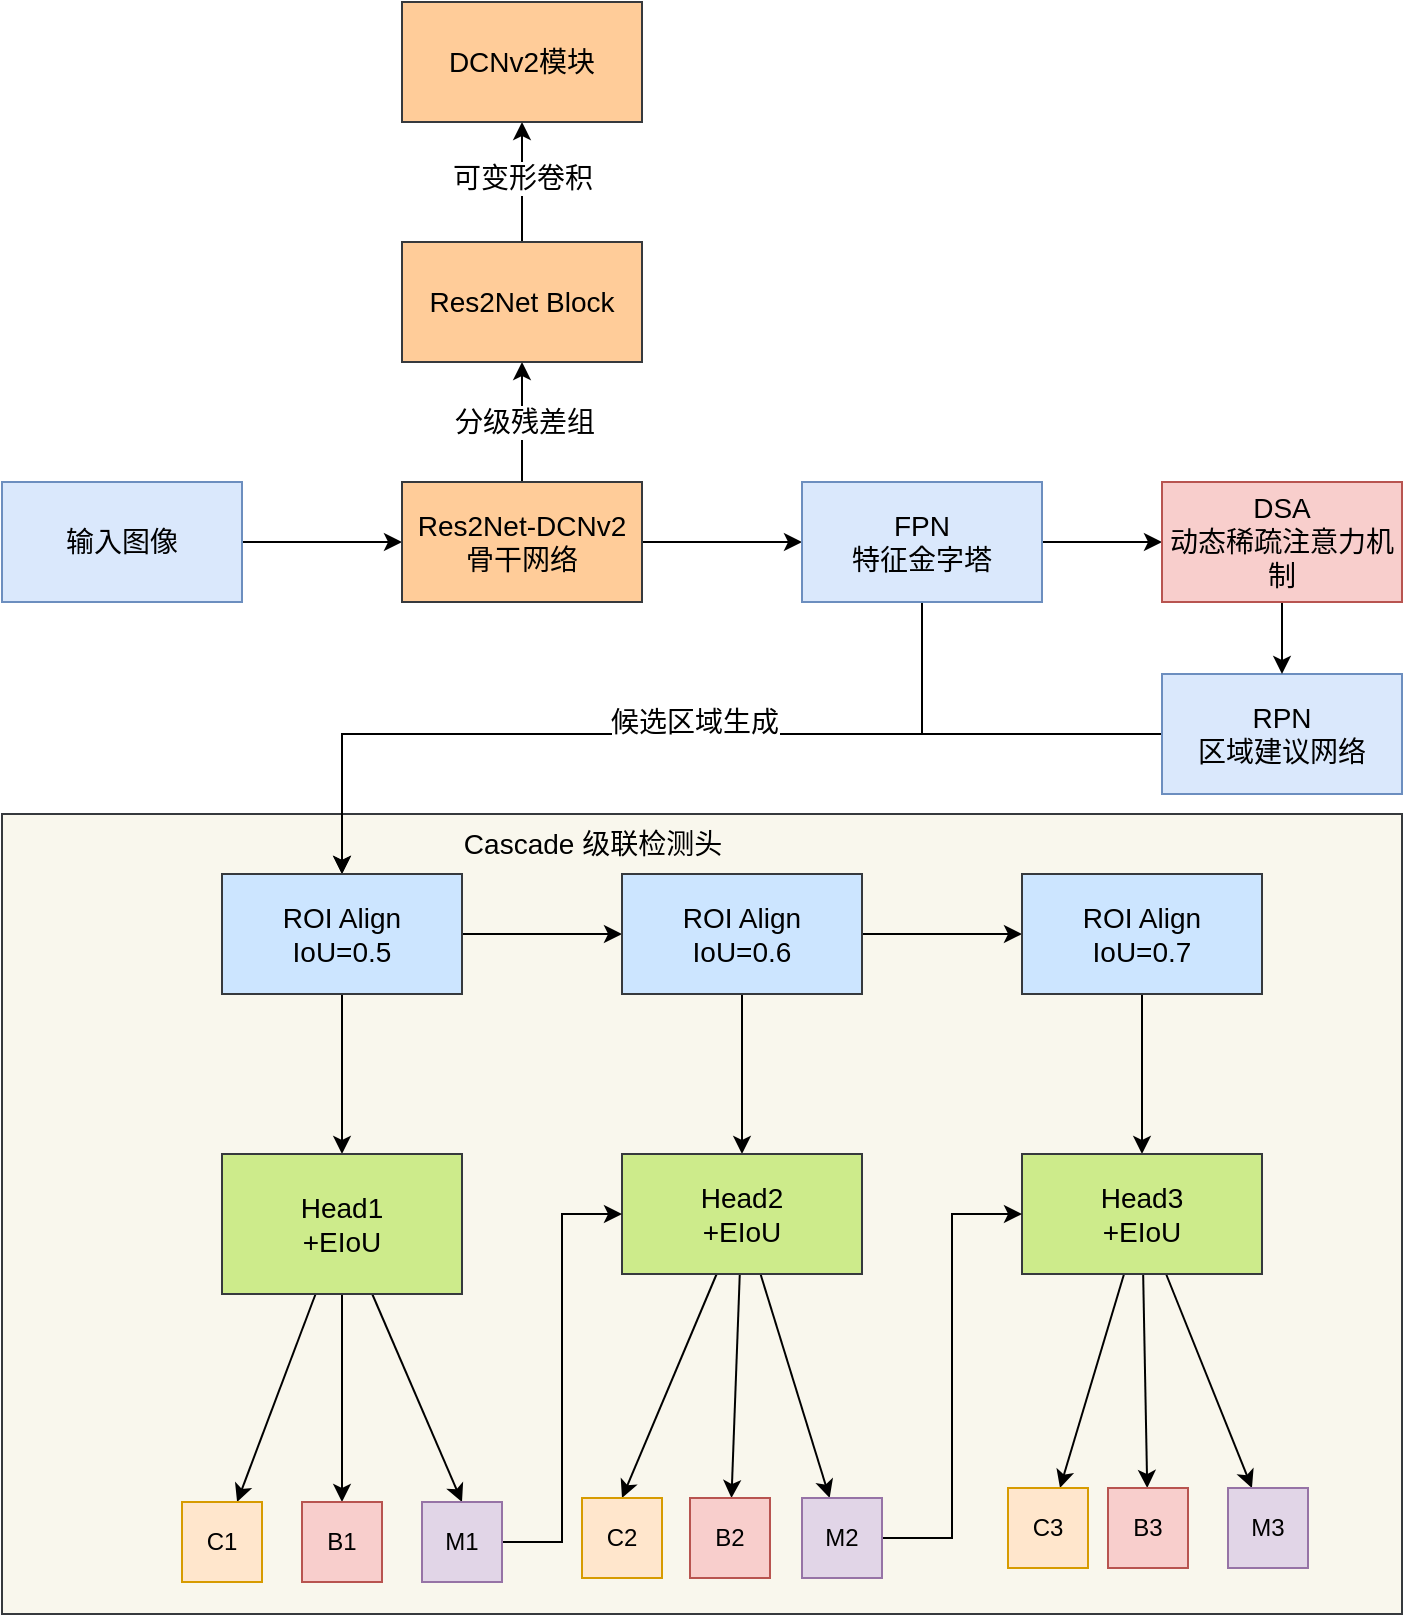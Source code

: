 <mxfile version="26.1.0">
  <diagram name="第 1 页" id="pwTGLhQy3KBG2jTaZweC">
    <mxGraphModel dx="1469" dy="1975" grid="1" gridSize="10" guides="1" tooltips="1" connect="1" arrows="1" fold="1" page="1" pageScale="1" pageWidth="827" pageHeight="1169" math="0" shadow="0">
      <root>
        <mxCell id="0" />
        <mxCell id="1" parent="0" />
        <mxCell id="lx_H__J88plKHOyba9uS-67" value="" style="rounded=0;whiteSpace=wrap;html=1;fillColor=#f9f7ed;strokeColor=#36393d;" vertex="1" parent="1">
          <mxGeometry x="80" y="360" width="700" height="400" as="geometry" />
        </mxCell>
        <mxCell id="lx_H__J88plKHOyba9uS-3" value="" style="edgeStyle=orthogonalEdgeStyle;rounded=0;orthogonalLoop=1;jettySize=auto;html=1;" edge="1" parent="1" source="lx_H__J88plKHOyba9uS-1" target="lx_H__J88plKHOyba9uS-2">
          <mxGeometry relative="1" as="geometry" />
        </mxCell>
        <mxCell id="lx_H__J88plKHOyba9uS-1" value="&lt;font style=&quot;font-size: 14px;&quot;&gt;输入图像&lt;/font&gt;" style="rounded=0;whiteSpace=wrap;html=1;fillColor=#dae8fc;strokeColor=#6c8ebf;" vertex="1" parent="1">
          <mxGeometry x="80" y="194" width="120" height="60" as="geometry" />
        </mxCell>
        <mxCell id="lx_H__J88plKHOyba9uS-5" value="" style="edgeStyle=orthogonalEdgeStyle;rounded=0;orthogonalLoop=1;jettySize=auto;html=1;" edge="1" parent="1" source="lx_H__J88plKHOyba9uS-2" target="lx_H__J88plKHOyba9uS-4">
          <mxGeometry relative="1" as="geometry" />
        </mxCell>
        <mxCell id="lx_H__J88plKHOyba9uS-6" value="&lt;font style=&quot;font-size: 14px;&quot;&gt;分级残差组&lt;/font&gt;" style="edgeLabel;html=1;align=center;verticalAlign=middle;resizable=0;points=[];" vertex="1" connectable="0" parent="lx_H__J88plKHOyba9uS-5">
          <mxGeometry x="-0.005" y="-1" relative="1" as="geometry">
            <mxPoint as="offset" />
          </mxGeometry>
        </mxCell>
        <mxCell id="lx_H__J88plKHOyba9uS-11" value="" style="edgeStyle=orthogonalEdgeStyle;rounded=0;orthogonalLoop=1;jettySize=auto;html=1;" edge="1" parent="1" source="lx_H__J88plKHOyba9uS-2" target="lx_H__J88plKHOyba9uS-10">
          <mxGeometry relative="1" as="geometry" />
        </mxCell>
        <mxCell id="lx_H__J88plKHOyba9uS-2" value="&lt;font style=&quot;font-size: 14px;&quot;&gt;Res2Net-DCNv2&lt;br&gt;骨干网络&lt;/font&gt;" style="whiteSpace=wrap;html=1;rounded=0;fillColor=#ffcc99;strokeColor=#36393d;" vertex="1" parent="1">
          <mxGeometry x="280" y="194" width="120" height="60" as="geometry" />
        </mxCell>
        <mxCell id="lx_H__J88plKHOyba9uS-8" value="" style="edgeStyle=orthogonalEdgeStyle;rounded=0;orthogonalLoop=1;jettySize=auto;html=1;" edge="1" parent="1" source="lx_H__J88plKHOyba9uS-4" target="lx_H__J88plKHOyba9uS-7">
          <mxGeometry relative="1" as="geometry" />
        </mxCell>
        <mxCell id="lx_H__J88plKHOyba9uS-9" value="&lt;font style=&quot;font-size: 14px;&quot;&gt;可变形卷积&lt;/font&gt;" style="edgeLabel;html=1;align=center;verticalAlign=middle;resizable=0;points=[];" vertex="1" connectable="0" parent="lx_H__J88plKHOyba9uS-8">
          <mxGeometry x="0.08" relative="1" as="geometry">
            <mxPoint as="offset" />
          </mxGeometry>
        </mxCell>
        <mxCell id="lx_H__J88plKHOyba9uS-4" value="&lt;font style=&quot;font-size: 14px;&quot;&gt;Res2Net Block&lt;/font&gt;" style="whiteSpace=wrap;html=1;rounded=0;fillColor=#ffcc99;strokeColor=#36393d;" vertex="1" parent="1">
          <mxGeometry x="280" y="74" width="120" height="60" as="geometry" />
        </mxCell>
        <mxCell id="lx_H__J88plKHOyba9uS-7" value="&lt;font style=&quot;font-size: 14px;&quot;&gt;DCNv2模块&lt;/font&gt;" style="whiteSpace=wrap;html=1;rounded=0;fillColor=#ffcc99;strokeColor=#36393d;" vertex="1" parent="1">
          <mxGeometry x="280" y="-46" width="120" height="60" as="geometry" />
        </mxCell>
        <mxCell id="lx_H__J88plKHOyba9uS-15" value="" style="edgeStyle=orthogonalEdgeStyle;rounded=0;orthogonalLoop=1;jettySize=auto;html=1;" edge="1" parent="1" source="lx_H__J88plKHOyba9uS-10" target="lx_H__J88plKHOyba9uS-14">
          <mxGeometry relative="1" as="geometry" />
        </mxCell>
        <mxCell id="lx_H__J88plKHOyba9uS-60" style="edgeStyle=orthogonalEdgeStyle;rounded=0;orthogonalLoop=1;jettySize=auto;html=1;" edge="1" parent="1" source="lx_H__J88plKHOyba9uS-10" target="lx_H__J88plKHOyba9uS-16">
          <mxGeometry relative="1" as="geometry">
            <Array as="points">
              <mxPoint x="540" y="320" />
              <mxPoint x="250" y="320" />
            </Array>
          </mxGeometry>
        </mxCell>
        <mxCell id="lx_H__J88plKHOyba9uS-10" value="&lt;font style=&quot;font-size: 14px;&quot;&gt;FPN&lt;br&gt;特征金字塔&lt;/font&gt;" style="whiteSpace=wrap;html=1;rounded=0;fillColor=#dae8fc;strokeColor=#6c8ebf;" vertex="1" parent="1">
          <mxGeometry x="480" y="194" width="120" height="60" as="geometry" />
        </mxCell>
        <mxCell id="lx_H__J88plKHOyba9uS-59" style="edgeStyle=orthogonalEdgeStyle;rounded=0;orthogonalLoop=1;jettySize=auto;html=1;entryX=0.5;entryY=0;entryDx=0;entryDy=0;" edge="1" parent="1" source="lx_H__J88plKHOyba9uS-12" target="lx_H__J88plKHOyba9uS-16">
          <mxGeometry relative="1" as="geometry" />
        </mxCell>
        <mxCell id="lx_H__J88plKHOyba9uS-63" value="&lt;font style=&quot;font-size: 14px;&quot;&gt;候选区域生成&lt;/font&gt;" style="edgeLabel;html=1;align=center;verticalAlign=middle;resizable=0;points=[];" vertex="1" connectable="0" parent="lx_H__J88plKHOyba9uS-59">
          <mxGeometry x="-0.023" y="-6" relative="1" as="geometry">
            <mxPoint as="offset" />
          </mxGeometry>
        </mxCell>
        <mxCell id="lx_H__J88plKHOyba9uS-12" value="&lt;font style=&quot;font-size: 14px;&quot;&gt;RPN&lt;br&gt;区域建议网络&lt;/font&gt;" style="whiteSpace=wrap;html=1;rounded=0;fillColor=#dae8fc;strokeColor=#6c8ebf;" vertex="1" parent="1">
          <mxGeometry x="660" y="290" width="120" height="60" as="geometry" />
        </mxCell>
        <mxCell id="lx_H__J88plKHOyba9uS-33" style="edgeStyle=orthogonalEdgeStyle;rounded=0;orthogonalLoop=1;jettySize=auto;html=1;entryX=0.5;entryY=0;entryDx=0;entryDy=0;" edge="1" parent="1" source="lx_H__J88plKHOyba9uS-14" target="lx_H__J88plKHOyba9uS-12">
          <mxGeometry relative="1" as="geometry" />
        </mxCell>
        <mxCell id="lx_H__J88plKHOyba9uS-14" value="&lt;font style=&quot;font-size: 14px;&quot;&gt;DSA&lt;br&gt;动态稀疏注意力机制&lt;/font&gt;" style="whiteSpace=wrap;html=1;rounded=0;fillColor=#f8cecc;strokeColor=#b85450;" vertex="1" parent="1">
          <mxGeometry x="660" y="194" width="120" height="60" as="geometry" />
        </mxCell>
        <mxCell id="lx_H__J88plKHOyba9uS-20" value="" style="edgeStyle=orthogonalEdgeStyle;rounded=0;orthogonalLoop=1;jettySize=auto;html=1;" edge="1" parent="1" source="lx_H__J88plKHOyba9uS-16" target="lx_H__J88plKHOyba9uS-19">
          <mxGeometry relative="1" as="geometry" />
        </mxCell>
        <mxCell id="lx_H__J88plKHOyba9uS-24" value="" style="edgeStyle=orthogonalEdgeStyle;rounded=0;orthogonalLoop=1;jettySize=auto;html=1;" edge="1" parent="1" source="lx_H__J88plKHOyba9uS-16" target="lx_H__J88plKHOyba9uS-23">
          <mxGeometry relative="1" as="geometry" />
        </mxCell>
        <mxCell id="lx_H__J88plKHOyba9uS-16" value="&lt;font style=&quot;font-size: 14px;&quot;&gt;ROI Align&lt;br&gt;IoU=0.5&lt;/font&gt;" style="whiteSpace=wrap;html=1;rounded=0;fillColor=#cce5ff;strokeColor=#36393d;" vertex="1" parent="1">
          <mxGeometry x="190" y="390" width="120" height="60" as="geometry" />
        </mxCell>
        <mxCell id="lx_H__J88plKHOyba9uS-22" value="" style="edgeStyle=orthogonalEdgeStyle;rounded=0;orthogonalLoop=1;jettySize=auto;html=1;" edge="1" parent="1" source="lx_H__J88plKHOyba9uS-19" target="lx_H__J88plKHOyba9uS-21">
          <mxGeometry relative="1" as="geometry" />
        </mxCell>
        <mxCell id="lx_H__J88plKHOyba9uS-26" value="" style="edgeStyle=orthogonalEdgeStyle;rounded=0;orthogonalLoop=1;jettySize=auto;html=1;" edge="1" parent="1" source="lx_H__J88plKHOyba9uS-19" target="lx_H__J88plKHOyba9uS-25">
          <mxGeometry relative="1" as="geometry" />
        </mxCell>
        <mxCell id="lx_H__J88plKHOyba9uS-19" value="&lt;font style=&quot;font-size: 14px;&quot;&gt;ROI Align&lt;br&gt;IoU=0.6&lt;/font&gt;" style="whiteSpace=wrap;html=1;rounded=0;fillColor=#cce5ff;strokeColor=#36393d;" vertex="1" parent="1">
          <mxGeometry x="390" y="390" width="120" height="60" as="geometry" />
        </mxCell>
        <mxCell id="lx_H__J88plKHOyba9uS-28" value="" style="edgeStyle=orthogonalEdgeStyle;rounded=0;orthogonalLoop=1;jettySize=auto;html=1;" edge="1" parent="1" source="lx_H__J88plKHOyba9uS-21" target="lx_H__J88plKHOyba9uS-27">
          <mxGeometry relative="1" as="geometry" />
        </mxCell>
        <mxCell id="lx_H__J88plKHOyba9uS-21" value="&lt;font style=&quot;font-size: 14px;&quot;&gt;ROI Align&lt;br&gt;IoU=0.7&lt;/font&gt;" style="whiteSpace=wrap;html=1;rounded=0;fillColor=#cce5ff;strokeColor=#36393d;" vertex="1" parent="1">
          <mxGeometry x="590" y="390" width="120" height="60" as="geometry" />
        </mxCell>
        <mxCell id="lx_H__J88plKHOyba9uS-56" style="rounded=0;orthogonalLoop=1;jettySize=auto;html=1;" edge="1" parent="1" source="lx_H__J88plKHOyba9uS-23" target="lx_H__J88plKHOyba9uS-29">
          <mxGeometry relative="1" as="geometry" />
        </mxCell>
        <mxCell id="lx_H__J88plKHOyba9uS-57" style="rounded=0;orthogonalLoop=1;jettySize=auto;html=1;entryX=0.5;entryY=0;entryDx=0;entryDy=0;" edge="1" parent="1" source="lx_H__J88plKHOyba9uS-23" target="lx_H__J88plKHOyba9uS-32">
          <mxGeometry relative="1" as="geometry" />
        </mxCell>
        <mxCell id="lx_H__J88plKHOyba9uS-58" style="rounded=0;orthogonalLoop=1;jettySize=auto;html=1;entryX=0.5;entryY=0;entryDx=0;entryDy=0;" edge="1" parent="1" source="lx_H__J88plKHOyba9uS-23" target="lx_H__J88plKHOyba9uS-35">
          <mxGeometry relative="1" as="geometry" />
        </mxCell>
        <mxCell id="lx_H__J88plKHOyba9uS-23" value="&lt;font style=&quot;font-size: 14px;&quot;&gt;Head1&lt;br&gt;+EIoU&lt;/font&gt;" style="whiteSpace=wrap;html=1;rounded=0;fillColor=#cdeb8b;strokeColor=#36393d;" vertex="1" parent="1">
          <mxGeometry x="190" y="530" width="120" height="70" as="geometry" />
        </mxCell>
        <mxCell id="lx_H__J88plKHOyba9uS-50" style="rounded=0;orthogonalLoop=1;jettySize=auto;html=1;entryX=0.5;entryY=0;entryDx=0;entryDy=0;" edge="1" parent="1" source="lx_H__J88plKHOyba9uS-25" target="lx_H__J88plKHOyba9uS-39">
          <mxGeometry relative="1" as="geometry" />
        </mxCell>
        <mxCell id="lx_H__J88plKHOyba9uS-51" style="rounded=0;orthogonalLoop=1;jettySize=auto;html=1;" edge="1" parent="1" source="lx_H__J88plKHOyba9uS-25" target="lx_H__J88plKHOyba9uS-40">
          <mxGeometry relative="1" as="geometry" />
        </mxCell>
        <mxCell id="lx_H__J88plKHOyba9uS-52" style="rounded=0;orthogonalLoop=1;jettySize=auto;html=1;" edge="1" parent="1" source="lx_H__J88plKHOyba9uS-25" target="lx_H__J88plKHOyba9uS-41">
          <mxGeometry relative="1" as="geometry" />
        </mxCell>
        <mxCell id="lx_H__J88plKHOyba9uS-25" value="&lt;font style=&quot;font-size: 14px;&quot;&gt;Head2&lt;br&gt;+EIoU&lt;/font&gt;" style="whiteSpace=wrap;html=1;rounded=0;fillColor=#cdeb8b;strokeColor=#36393d;" vertex="1" parent="1">
          <mxGeometry x="390" y="530" width="120" height="60" as="geometry" />
        </mxCell>
        <mxCell id="lx_H__J88plKHOyba9uS-53" style="rounded=0;orthogonalLoop=1;jettySize=auto;html=1;" edge="1" parent="1" source="lx_H__J88plKHOyba9uS-27" target="lx_H__J88plKHOyba9uS-42">
          <mxGeometry relative="1" as="geometry" />
        </mxCell>
        <mxCell id="lx_H__J88plKHOyba9uS-54" style="rounded=0;orthogonalLoop=1;jettySize=auto;html=1;" edge="1" parent="1" source="lx_H__J88plKHOyba9uS-27" target="lx_H__J88plKHOyba9uS-44">
          <mxGeometry relative="1" as="geometry" />
        </mxCell>
        <mxCell id="lx_H__J88plKHOyba9uS-55" style="rounded=0;orthogonalLoop=1;jettySize=auto;html=1;" edge="1" parent="1" source="lx_H__J88plKHOyba9uS-27" target="lx_H__J88plKHOyba9uS-43">
          <mxGeometry relative="1" as="geometry" />
        </mxCell>
        <mxCell id="lx_H__J88plKHOyba9uS-27" value="&lt;font style=&quot;font-size: 14px;&quot;&gt;Head3&lt;br&gt;+EIoU&lt;/font&gt;" style="whiteSpace=wrap;html=1;rounded=0;fillColor=#cdeb8b;strokeColor=#36393d;" vertex="1" parent="1">
          <mxGeometry x="590" y="530" width="120" height="60" as="geometry" />
        </mxCell>
        <mxCell id="lx_H__J88plKHOyba9uS-29" value="C1" style="whiteSpace=wrap;html=1;rounded=0;fillColor=#ffe6cc;strokeColor=#d79b00;" vertex="1" parent="1">
          <mxGeometry x="170" y="704" width="40" height="40" as="geometry" />
        </mxCell>
        <mxCell id="lx_H__J88plKHOyba9uS-32" value="B1" style="whiteSpace=wrap;html=1;rounded=0;fillColor=#f8cecc;strokeColor=#b85450;" vertex="1" parent="1">
          <mxGeometry x="230" y="704" width="40" height="40" as="geometry" />
        </mxCell>
        <mxCell id="lx_H__J88plKHOyba9uS-61" style="rounded=0;orthogonalLoop=1;jettySize=auto;html=1;entryX=0;entryY=0.5;entryDx=0;entryDy=0;edgeStyle=orthogonalEdgeStyle;" edge="1" parent="1" source="lx_H__J88plKHOyba9uS-35" target="lx_H__J88plKHOyba9uS-25">
          <mxGeometry relative="1" as="geometry" />
        </mxCell>
        <mxCell id="lx_H__J88plKHOyba9uS-35" value="M1" style="whiteSpace=wrap;html=1;rounded=0;fillColor=#e1d5e7;strokeColor=#9673a6;" vertex="1" parent="1">
          <mxGeometry x="290" y="704" width="40" height="40" as="geometry" />
        </mxCell>
        <mxCell id="lx_H__J88plKHOyba9uS-39" value="C2" style="whiteSpace=wrap;html=1;rounded=0;fillColor=#ffe6cc;strokeColor=#d79b00;" vertex="1" parent="1">
          <mxGeometry x="370" y="702" width="40" height="40" as="geometry" />
        </mxCell>
        <mxCell id="lx_H__J88plKHOyba9uS-40" value="B2" style="whiteSpace=wrap;html=1;rounded=0;fillColor=#f8cecc;strokeColor=#b85450;" vertex="1" parent="1">
          <mxGeometry x="424" y="702" width="40" height="40" as="geometry" />
        </mxCell>
        <mxCell id="lx_H__J88plKHOyba9uS-62" style="rounded=0;orthogonalLoop=1;jettySize=auto;html=1;entryX=0;entryY=0.5;entryDx=0;entryDy=0;edgeStyle=orthogonalEdgeStyle;" edge="1" parent="1" source="lx_H__J88plKHOyba9uS-41" target="lx_H__J88plKHOyba9uS-27">
          <mxGeometry relative="1" as="geometry" />
        </mxCell>
        <mxCell id="lx_H__J88plKHOyba9uS-41" value="M2" style="whiteSpace=wrap;html=1;rounded=0;fillColor=#e1d5e7;strokeColor=#9673a6;" vertex="1" parent="1">
          <mxGeometry x="480" y="702" width="40" height="40" as="geometry" />
        </mxCell>
        <mxCell id="lx_H__J88plKHOyba9uS-42" value="C3" style="whiteSpace=wrap;html=1;rounded=0;fillColor=#ffe6cc;strokeColor=#d79b00;" vertex="1" parent="1">
          <mxGeometry x="583" y="697" width="40" height="40" as="geometry" />
        </mxCell>
        <mxCell id="lx_H__J88plKHOyba9uS-43" value="M3" style="whiteSpace=wrap;html=1;rounded=0;fillColor=#e1d5e7;strokeColor=#9673a6;" vertex="1" parent="1">
          <mxGeometry x="693" y="697" width="40" height="40" as="geometry" />
        </mxCell>
        <mxCell id="lx_H__J88plKHOyba9uS-44" value="B3" style="whiteSpace=wrap;html=1;rounded=0;fillColor=#f8cecc;strokeColor=#b85450;" vertex="1" parent="1">
          <mxGeometry x="633" y="697" width="40" height="40" as="geometry" />
        </mxCell>
        <mxCell id="lx_H__J88plKHOyba9uS-69" value="&lt;font style=&quot;font-size: 14px;&quot;&gt;Cascade 级联检测头&lt;/font&gt;" style="text;html=1;align=center;verticalAlign=middle;resizable=0;points=[];autosize=1;strokeColor=none;fillColor=none;" vertex="1" parent="1">
          <mxGeometry x="300" y="360" width="150" height="30" as="geometry" />
        </mxCell>
      </root>
    </mxGraphModel>
  </diagram>
</mxfile>

